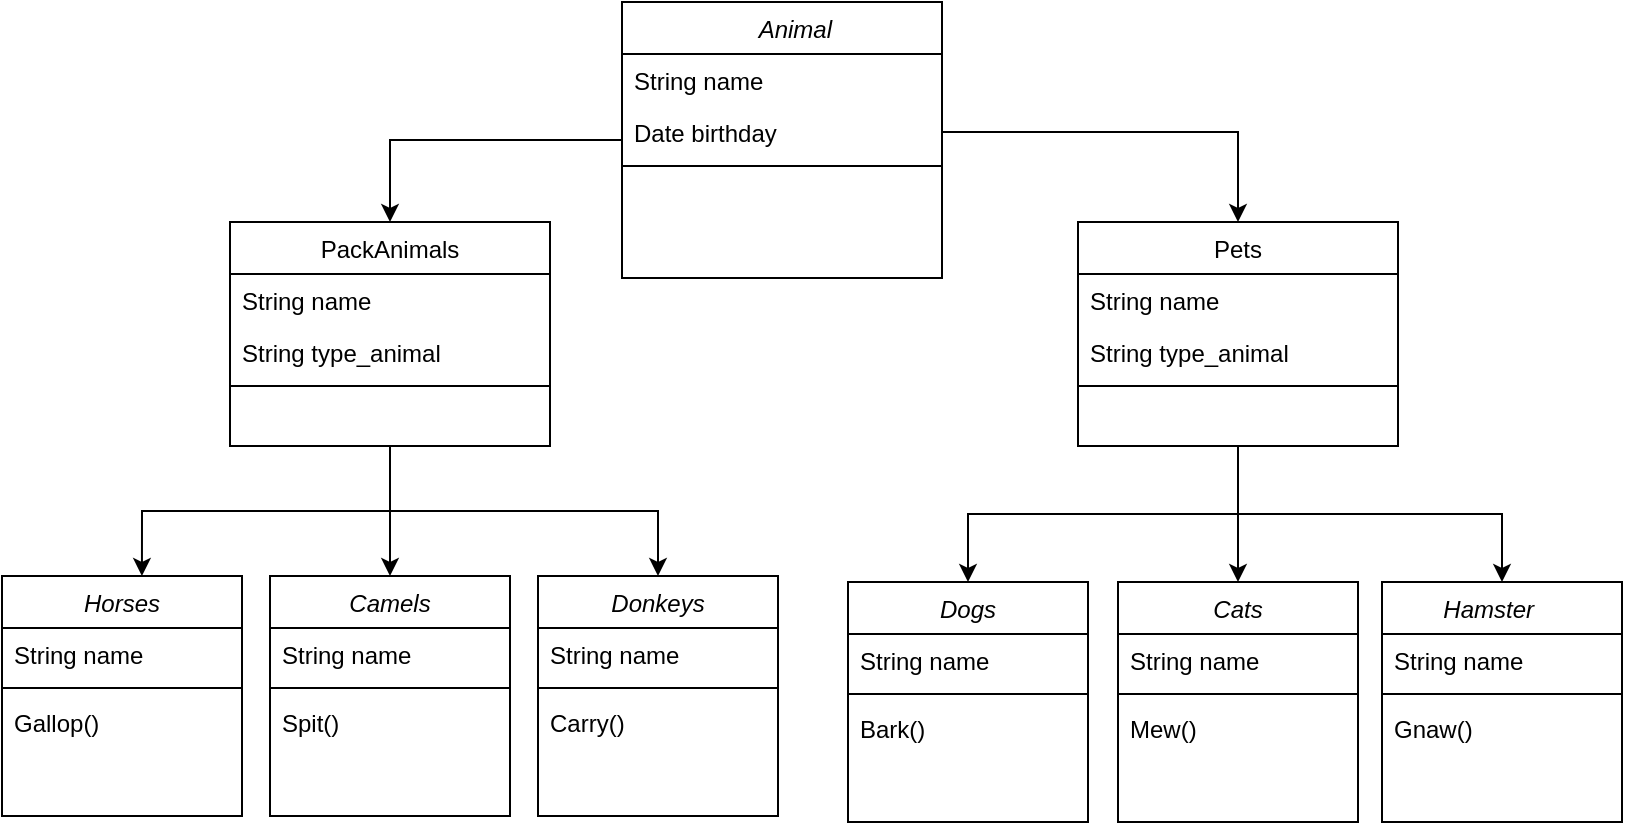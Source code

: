 <mxfile version="21.2.8" type="device">
  <diagram id="C5RBs43oDa-KdzZeNtuy" name="Page-1">
    <mxGraphModel dx="1026" dy="654" grid="1" gridSize="10" guides="1" tooltips="1" connect="1" arrows="1" fold="1" page="1" pageScale="1" pageWidth="827" pageHeight="1169" math="0" shadow="0">
      <root>
        <mxCell id="WIyWlLk6GJQsqaUBKTNV-0" />
        <mxCell id="WIyWlLk6GJQsqaUBKTNV-1" parent="WIyWlLk6GJQsqaUBKTNV-0" />
        <mxCell id="dxId8KoD-01jPOrR1lt6-8" style="edgeStyle=orthogonalEdgeStyle;rounded=0;orthogonalLoop=1;jettySize=auto;html=1;entryX=0.5;entryY=0;entryDx=0;entryDy=0;" edge="1" parent="WIyWlLk6GJQsqaUBKTNV-1" source="zkfFHV4jXpPFQw0GAbJ--0" target="dxId8KoD-01jPOrR1lt6-3">
          <mxGeometry relative="1" as="geometry" />
        </mxCell>
        <mxCell id="zkfFHV4jXpPFQw0GAbJ--0" value="    Animal" style="swimlane;fontStyle=2;align=center;verticalAlign=top;childLayout=stackLayout;horizontal=1;startSize=26;horizontalStack=0;resizeParent=1;resizeLast=0;collapsible=1;marginBottom=0;rounded=0;shadow=0;strokeWidth=1;" parent="WIyWlLk6GJQsqaUBKTNV-1" vertex="1">
          <mxGeometry x="320" y="50" width="160" height="138" as="geometry">
            <mxRectangle x="230" y="140" width="160" height="26" as="alternateBounds" />
          </mxGeometry>
        </mxCell>
        <mxCell id="zkfFHV4jXpPFQw0GAbJ--1" value="String name" style="text;align=left;verticalAlign=top;spacingLeft=4;spacingRight=4;overflow=hidden;rotatable=0;points=[[0,0.5],[1,0.5]];portConstraint=eastwest;" parent="zkfFHV4jXpPFQw0GAbJ--0" vertex="1">
          <mxGeometry y="26" width="160" height="26" as="geometry" />
        </mxCell>
        <mxCell id="dxId8KoD-01jPOrR1lt6-1" value="Date birthday" style="text;align=left;verticalAlign=top;spacingLeft=4;spacingRight=4;overflow=hidden;rotatable=0;points=[[0,0.5],[1,0.5]];portConstraint=eastwest;" vertex="1" parent="zkfFHV4jXpPFQw0GAbJ--0">
          <mxGeometry y="52" width="160" height="26" as="geometry" />
        </mxCell>
        <mxCell id="zkfFHV4jXpPFQw0GAbJ--4" value="" style="line;html=1;strokeWidth=1;align=left;verticalAlign=middle;spacingTop=-1;spacingLeft=3;spacingRight=3;rotatable=0;labelPosition=right;points=[];portConstraint=eastwest;" parent="zkfFHV4jXpPFQw0GAbJ--0" vertex="1">
          <mxGeometry y="78" width="160" height="8" as="geometry" />
        </mxCell>
        <mxCell id="dxId8KoD-01jPOrR1lt6-31" style="edgeStyle=orthogonalEdgeStyle;rounded=0;orthogonalLoop=1;jettySize=auto;html=1;entryX=0.5;entryY=0;entryDx=0;entryDy=0;" edge="1" parent="WIyWlLk6GJQsqaUBKTNV-1" source="zkfFHV4jXpPFQw0GAbJ--13" target="dxId8KoD-01jPOrR1lt6-19">
          <mxGeometry relative="1" as="geometry" />
        </mxCell>
        <mxCell id="dxId8KoD-01jPOrR1lt6-42" style="edgeStyle=orthogonalEdgeStyle;rounded=0;orthogonalLoop=1;jettySize=auto;html=1;entryX=0.5;entryY=0;entryDx=0;entryDy=0;" edge="1" parent="WIyWlLk6GJQsqaUBKTNV-1" source="zkfFHV4jXpPFQw0GAbJ--13" target="dxId8KoD-01jPOrR1lt6-37">
          <mxGeometry relative="1" as="geometry" />
        </mxCell>
        <mxCell id="dxId8KoD-01jPOrR1lt6-50" style="edgeStyle=orthogonalEdgeStyle;rounded=0;orthogonalLoop=1;jettySize=auto;html=1;entryX=0.5;entryY=0;entryDx=0;entryDy=0;" edge="1" parent="WIyWlLk6GJQsqaUBKTNV-1" source="zkfFHV4jXpPFQw0GAbJ--13" target="dxId8KoD-01jPOrR1lt6-43">
          <mxGeometry relative="1" as="geometry" />
        </mxCell>
        <mxCell id="zkfFHV4jXpPFQw0GAbJ--13" value="Pets" style="swimlane;fontStyle=0;align=center;verticalAlign=top;childLayout=stackLayout;horizontal=1;startSize=26;horizontalStack=0;resizeParent=1;resizeLast=0;collapsible=1;marginBottom=0;rounded=0;shadow=0;strokeWidth=1;" parent="WIyWlLk6GJQsqaUBKTNV-1" vertex="1">
          <mxGeometry x="548" y="160" width="160" height="112" as="geometry">
            <mxRectangle x="340" y="380" width="170" height="26" as="alternateBounds" />
          </mxGeometry>
        </mxCell>
        <mxCell id="dxId8KoD-01jPOrR1lt6-83" value="String name" style="text;align=left;verticalAlign=top;spacingLeft=4;spacingRight=4;overflow=hidden;rotatable=0;points=[[0,0.5],[1,0.5]];portConstraint=eastwest;" vertex="1" parent="zkfFHV4jXpPFQw0GAbJ--13">
          <mxGeometry y="26" width="160" height="26" as="geometry" />
        </mxCell>
        <mxCell id="dxId8KoD-01jPOrR1lt6-84" value="String type_animal" style="text;align=left;verticalAlign=top;spacingLeft=4;spacingRight=4;overflow=hidden;rotatable=0;points=[[0,0.5],[1,0.5]];portConstraint=eastwest;" vertex="1" parent="zkfFHV4jXpPFQw0GAbJ--13">
          <mxGeometry y="52" width="160" height="26" as="geometry" />
        </mxCell>
        <mxCell id="zkfFHV4jXpPFQw0GAbJ--15" value="" style="line;html=1;strokeWidth=1;align=left;verticalAlign=middle;spacingTop=-1;spacingLeft=3;spacingRight=3;rotatable=0;labelPosition=right;points=[];portConstraint=eastwest;" parent="zkfFHV4jXpPFQw0GAbJ--13" vertex="1">
          <mxGeometry y="78" width="160" height="8" as="geometry" />
        </mxCell>
        <mxCell id="dxId8KoD-01jPOrR1lt6-66" style="edgeStyle=orthogonalEdgeStyle;rounded=0;orthogonalLoop=1;jettySize=auto;html=1;entryX=0.5;entryY=0;entryDx=0;entryDy=0;" edge="1" parent="WIyWlLk6GJQsqaUBKTNV-1" source="dxId8KoD-01jPOrR1lt6-3" target="dxId8KoD-01jPOrR1lt6-56">
          <mxGeometry relative="1" as="geometry" />
        </mxCell>
        <mxCell id="dxId8KoD-01jPOrR1lt6-67" style="edgeStyle=orthogonalEdgeStyle;rounded=0;orthogonalLoop=1;jettySize=auto;html=1;entryX=0.583;entryY=0;entryDx=0;entryDy=0;entryPerimeter=0;" edge="1" parent="WIyWlLk6GJQsqaUBKTNV-1" source="dxId8KoD-01jPOrR1lt6-3" target="dxId8KoD-01jPOrR1lt6-51">
          <mxGeometry relative="1" as="geometry" />
        </mxCell>
        <mxCell id="dxId8KoD-01jPOrR1lt6-70" style="edgeStyle=orthogonalEdgeStyle;rounded=0;orthogonalLoop=1;jettySize=auto;html=1;entryX=0.5;entryY=0;entryDx=0;entryDy=0;" edge="1" parent="WIyWlLk6GJQsqaUBKTNV-1" source="dxId8KoD-01jPOrR1lt6-3" target="dxId8KoD-01jPOrR1lt6-61">
          <mxGeometry relative="1" as="geometry" />
        </mxCell>
        <mxCell id="dxId8KoD-01jPOrR1lt6-3" value="PackAnimals" style="swimlane;fontStyle=0;align=center;verticalAlign=top;childLayout=stackLayout;horizontal=1;startSize=26;horizontalStack=0;resizeParent=1;resizeLast=0;collapsible=1;marginBottom=0;rounded=0;shadow=0;strokeWidth=1;" vertex="1" parent="WIyWlLk6GJQsqaUBKTNV-1">
          <mxGeometry x="124" y="160" width="160" height="112" as="geometry">
            <mxRectangle x="340" y="380" width="170" height="26" as="alternateBounds" />
          </mxGeometry>
        </mxCell>
        <mxCell id="dxId8KoD-01jPOrR1lt6-74" value="String name" style="text;align=left;verticalAlign=top;spacingLeft=4;spacingRight=4;overflow=hidden;rotatable=0;points=[[0,0.5],[1,0.5]];portConstraint=eastwest;" vertex="1" parent="dxId8KoD-01jPOrR1lt6-3">
          <mxGeometry y="26" width="160" height="26" as="geometry" />
        </mxCell>
        <mxCell id="dxId8KoD-01jPOrR1lt6-75" value="String type_animal" style="text;align=left;verticalAlign=top;spacingLeft=4;spacingRight=4;overflow=hidden;rotatable=0;points=[[0,0.5],[1,0.5]];portConstraint=eastwest;" vertex="1" parent="dxId8KoD-01jPOrR1lt6-3">
          <mxGeometry y="52" width="160" height="26" as="geometry" />
        </mxCell>
        <mxCell id="dxId8KoD-01jPOrR1lt6-6" value="" style="line;html=1;strokeWidth=1;align=left;verticalAlign=middle;spacingTop=-1;spacingLeft=3;spacingRight=3;rotatable=0;labelPosition=right;points=[];portConstraint=eastwest;" vertex="1" parent="dxId8KoD-01jPOrR1lt6-3">
          <mxGeometry y="78" width="160" height="8" as="geometry" />
        </mxCell>
        <mxCell id="dxId8KoD-01jPOrR1lt6-10" style="edgeStyle=orthogonalEdgeStyle;rounded=0;orthogonalLoop=1;jettySize=auto;html=1;entryX=0.5;entryY=0;entryDx=0;entryDy=0;" edge="1" parent="WIyWlLk6GJQsqaUBKTNV-1" source="dxId8KoD-01jPOrR1lt6-1" target="zkfFHV4jXpPFQw0GAbJ--13">
          <mxGeometry relative="1" as="geometry" />
        </mxCell>
        <mxCell id="dxId8KoD-01jPOrR1lt6-19" value="Dogs" style="swimlane;fontStyle=2;align=center;verticalAlign=top;childLayout=stackLayout;horizontal=1;startSize=26;horizontalStack=0;resizeParent=1;resizeLast=0;collapsible=1;marginBottom=0;rounded=0;shadow=0;strokeWidth=1;" vertex="1" parent="WIyWlLk6GJQsqaUBKTNV-1">
          <mxGeometry x="433" y="340" width="120" height="120" as="geometry">
            <mxRectangle x="230" y="140" width="160" height="26" as="alternateBounds" />
          </mxGeometry>
        </mxCell>
        <mxCell id="dxId8KoD-01jPOrR1lt6-80" value="String name" style="text;align=left;verticalAlign=top;spacingLeft=4;spacingRight=4;overflow=hidden;rotatable=0;points=[[0,0.5],[1,0.5]];portConstraint=eastwest;" vertex="1" parent="dxId8KoD-01jPOrR1lt6-19">
          <mxGeometry y="26" width="120" height="26" as="geometry" />
        </mxCell>
        <mxCell id="dxId8KoD-01jPOrR1lt6-22" value="" style="line;html=1;strokeWidth=1;align=left;verticalAlign=middle;spacingTop=-1;spacingLeft=3;spacingRight=3;rotatable=0;labelPosition=right;points=[];portConstraint=eastwest;" vertex="1" parent="dxId8KoD-01jPOrR1lt6-19">
          <mxGeometry y="52" width="120" height="8" as="geometry" />
        </mxCell>
        <mxCell id="dxId8KoD-01jPOrR1lt6-29" value="Bark()" style="text;align=left;verticalAlign=top;spacingLeft=4;spacingRight=4;overflow=hidden;rotatable=0;points=[[0,0.5],[1,0.5]];portConstraint=eastwest;" vertex="1" parent="dxId8KoD-01jPOrR1lt6-19">
          <mxGeometry y="60" width="120" height="26" as="geometry" />
        </mxCell>
        <mxCell id="dxId8KoD-01jPOrR1lt6-37" value="Cats" style="swimlane;fontStyle=2;align=center;verticalAlign=top;childLayout=stackLayout;horizontal=1;startSize=26;horizontalStack=0;resizeParent=1;resizeLast=0;collapsible=1;marginBottom=0;rounded=0;shadow=0;strokeWidth=1;" vertex="1" parent="WIyWlLk6GJQsqaUBKTNV-1">
          <mxGeometry x="568" y="340" width="120" height="120" as="geometry">
            <mxRectangle x="230" y="140" width="160" height="26" as="alternateBounds" />
          </mxGeometry>
        </mxCell>
        <mxCell id="dxId8KoD-01jPOrR1lt6-81" value="String name" style="text;align=left;verticalAlign=top;spacingLeft=4;spacingRight=4;overflow=hidden;rotatable=0;points=[[0,0.5],[1,0.5]];portConstraint=eastwest;" vertex="1" parent="dxId8KoD-01jPOrR1lt6-37">
          <mxGeometry y="26" width="120" height="26" as="geometry" />
        </mxCell>
        <mxCell id="dxId8KoD-01jPOrR1lt6-40" value="" style="line;html=1;strokeWidth=1;align=left;verticalAlign=middle;spacingTop=-1;spacingLeft=3;spacingRight=3;rotatable=0;labelPosition=right;points=[];portConstraint=eastwest;" vertex="1" parent="dxId8KoD-01jPOrR1lt6-37">
          <mxGeometry y="52" width="120" height="8" as="geometry" />
        </mxCell>
        <mxCell id="dxId8KoD-01jPOrR1lt6-41" value="Mew()" style="text;align=left;verticalAlign=top;spacingLeft=4;spacingRight=4;overflow=hidden;rotatable=0;points=[[0,0.5],[1,0.5]];portConstraint=eastwest;" vertex="1" parent="dxId8KoD-01jPOrR1lt6-37">
          <mxGeometry y="60" width="120" height="26" as="geometry" />
        </mxCell>
        <mxCell id="dxId8KoD-01jPOrR1lt6-43" value="Hamster    " style="swimlane;fontStyle=2;align=center;verticalAlign=top;childLayout=stackLayout;horizontal=1;startSize=26;horizontalStack=0;resizeParent=1;resizeLast=0;collapsible=1;marginBottom=0;rounded=0;shadow=0;strokeWidth=1;" vertex="1" parent="WIyWlLk6GJQsqaUBKTNV-1">
          <mxGeometry x="700" y="340" width="120" height="120" as="geometry">
            <mxRectangle x="230" y="140" width="160" height="26" as="alternateBounds" />
          </mxGeometry>
        </mxCell>
        <mxCell id="dxId8KoD-01jPOrR1lt6-82" value="String name" style="text;align=left;verticalAlign=top;spacingLeft=4;spacingRight=4;overflow=hidden;rotatable=0;points=[[0,0.5],[1,0.5]];portConstraint=eastwest;" vertex="1" parent="dxId8KoD-01jPOrR1lt6-43">
          <mxGeometry y="26" width="120" height="26" as="geometry" />
        </mxCell>
        <mxCell id="dxId8KoD-01jPOrR1lt6-46" value="" style="line;html=1;strokeWidth=1;align=left;verticalAlign=middle;spacingTop=-1;spacingLeft=3;spacingRight=3;rotatable=0;labelPosition=right;points=[];portConstraint=eastwest;" vertex="1" parent="dxId8KoD-01jPOrR1lt6-43">
          <mxGeometry y="52" width="120" height="8" as="geometry" />
        </mxCell>
        <mxCell id="dxId8KoD-01jPOrR1lt6-47" value="Gnaw()" style="text;align=left;verticalAlign=top;spacingLeft=4;spacingRight=4;overflow=hidden;rotatable=0;points=[[0,0.5],[1,0.5]];portConstraint=eastwest;" vertex="1" parent="dxId8KoD-01jPOrR1lt6-43">
          <mxGeometry y="60" width="120" height="26" as="geometry" />
        </mxCell>
        <mxCell id="dxId8KoD-01jPOrR1lt6-51" value="Horses" style="swimlane;fontStyle=2;align=center;verticalAlign=top;childLayout=stackLayout;horizontal=1;startSize=26;horizontalStack=0;resizeParent=1;resizeLast=0;collapsible=1;marginBottom=0;rounded=0;shadow=0;strokeWidth=1;" vertex="1" parent="WIyWlLk6GJQsqaUBKTNV-1">
          <mxGeometry x="10" y="337" width="120" height="120" as="geometry">
            <mxRectangle x="230" y="140" width="160" height="26" as="alternateBounds" />
          </mxGeometry>
        </mxCell>
        <mxCell id="dxId8KoD-01jPOrR1lt6-77" value="String name" style="text;align=left;verticalAlign=top;spacingLeft=4;spacingRight=4;overflow=hidden;rotatable=0;points=[[0,0.5],[1,0.5]];portConstraint=eastwest;" vertex="1" parent="dxId8KoD-01jPOrR1lt6-51">
          <mxGeometry y="26" width="120" height="26" as="geometry" />
        </mxCell>
        <mxCell id="dxId8KoD-01jPOrR1lt6-54" value="" style="line;html=1;strokeWidth=1;align=left;verticalAlign=middle;spacingTop=-1;spacingLeft=3;spacingRight=3;rotatable=0;labelPosition=right;points=[];portConstraint=eastwest;" vertex="1" parent="dxId8KoD-01jPOrR1lt6-51">
          <mxGeometry y="52" width="120" height="8" as="geometry" />
        </mxCell>
        <mxCell id="dxId8KoD-01jPOrR1lt6-55" value="Gallop()" style="text;align=left;verticalAlign=top;spacingLeft=4;spacingRight=4;overflow=hidden;rotatable=0;points=[[0,0.5],[1,0.5]];portConstraint=eastwest;" vertex="1" parent="dxId8KoD-01jPOrR1lt6-51">
          <mxGeometry y="60" width="120" height="26" as="geometry" />
        </mxCell>
        <mxCell id="dxId8KoD-01jPOrR1lt6-56" value="Camels" style="swimlane;fontStyle=2;align=center;verticalAlign=top;childLayout=stackLayout;horizontal=1;startSize=26;horizontalStack=0;resizeParent=1;resizeLast=0;collapsible=1;marginBottom=0;rounded=0;shadow=0;strokeWidth=1;" vertex="1" parent="WIyWlLk6GJQsqaUBKTNV-1">
          <mxGeometry x="144" y="337" width="120" height="120" as="geometry">
            <mxRectangle x="230" y="140" width="160" height="26" as="alternateBounds" />
          </mxGeometry>
        </mxCell>
        <mxCell id="dxId8KoD-01jPOrR1lt6-78" value="String name" style="text;align=left;verticalAlign=top;spacingLeft=4;spacingRight=4;overflow=hidden;rotatable=0;points=[[0,0.5],[1,0.5]];portConstraint=eastwest;" vertex="1" parent="dxId8KoD-01jPOrR1lt6-56">
          <mxGeometry y="26" width="120" height="26" as="geometry" />
        </mxCell>
        <mxCell id="dxId8KoD-01jPOrR1lt6-59" value="" style="line;html=1;strokeWidth=1;align=left;verticalAlign=middle;spacingTop=-1;spacingLeft=3;spacingRight=3;rotatable=0;labelPosition=right;points=[];portConstraint=eastwest;" vertex="1" parent="dxId8KoD-01jPOrR1lt6-56">
          <mxGeometry y="52" width="120" height="8" as="geometry" />
        </mxCell>
        <mxCell id="dxId8KoD-01jPOrR1lt6-60" value="Spit()" style="text;align=left;verticalAlign=top;spacingLeft=4;spacingRight=4;overflow=hidden;rotatable=0;points=[[0,0.5],[1,0.5]];portConstraint=eastwest;" vertex="1" parent="dxId8KoD-01jPOrR1lt6-56">
          <mxGeometry y="60" width="120" height="26" as="geometry" />
        </mxCell>
        <mxCell id="dxId8KoD-01jPOrR1lt6-61" value="Donkeys" style="swimlane;fontStyle=2;align=center;verticalAlign=top;childLayout=stackLayout;horizontal=1;startSize=26;horizontalStack=0;resizeParent=1;resizeLast=0;collapsible=1;marginBottom=0;rounded=0;shadow=0;strokeWidth=1;" vertex="1" parent="WIyWlLk6GJQsqaUBKTNV-1">
          <mxGeometry x="278" y="337" width="120" height="120" as="geometry">
            <mxRectangle x="230" y="140" width="160" height="26" as="alternateBounds" />
          </mxGeometry>
        </mxCell>
        <mxCell id="dxId8KoD-01jPOrR1lt6-79" value="String name" style="text;align=left;verticalAlign=top;spacingLeft=4;spacingRight=4;overflow=hidden;rotatable=0;points=[[0,0.5],[1,0.5]];portConstraint=eastwest;" vertex="1" parent="dxId8KoD-01jPOrR1lt6-61">
          <mxGeometry y="26" width="120" height="26" as="geometry" />
        </mxCell>
        <mxCell id="dxId8KoD-01jPOrR1lt6-64" value="" style="line;html=1;strokeWidth=1;align=left;verticalAlign=middle;spacingTop=-1;spacingLeft=3;spacingRight=3;rotatable=0;labelPosition=right;points=[];portConstraint=eastwest;" vertex="1" parent="dxId8KoD-01jPOrR1lt6-61">
          <mxGeometry y="52" width="120" height="8" as="geometry" />
        </mxCell>
        <mxCell id="dxId8KoD-01jPOrR1lt6-65" value="Carry()" style="text;align=left;verticalAlign=top;spacingLeft=4;spacingRight=4;overflow=hidden;rotatable=0;points=[[0,0.5],[1,0.5]];portConstraint=eastwest;" vertex="1" parent="dxId8KoD-01jPOrR1lt6-61">
          <mxGeometry y="60" width="120" height="26" as="geometry" />
        </mxCell>
      </root>
    </mxGraphModel>
  </diagram>
</mxfile>
